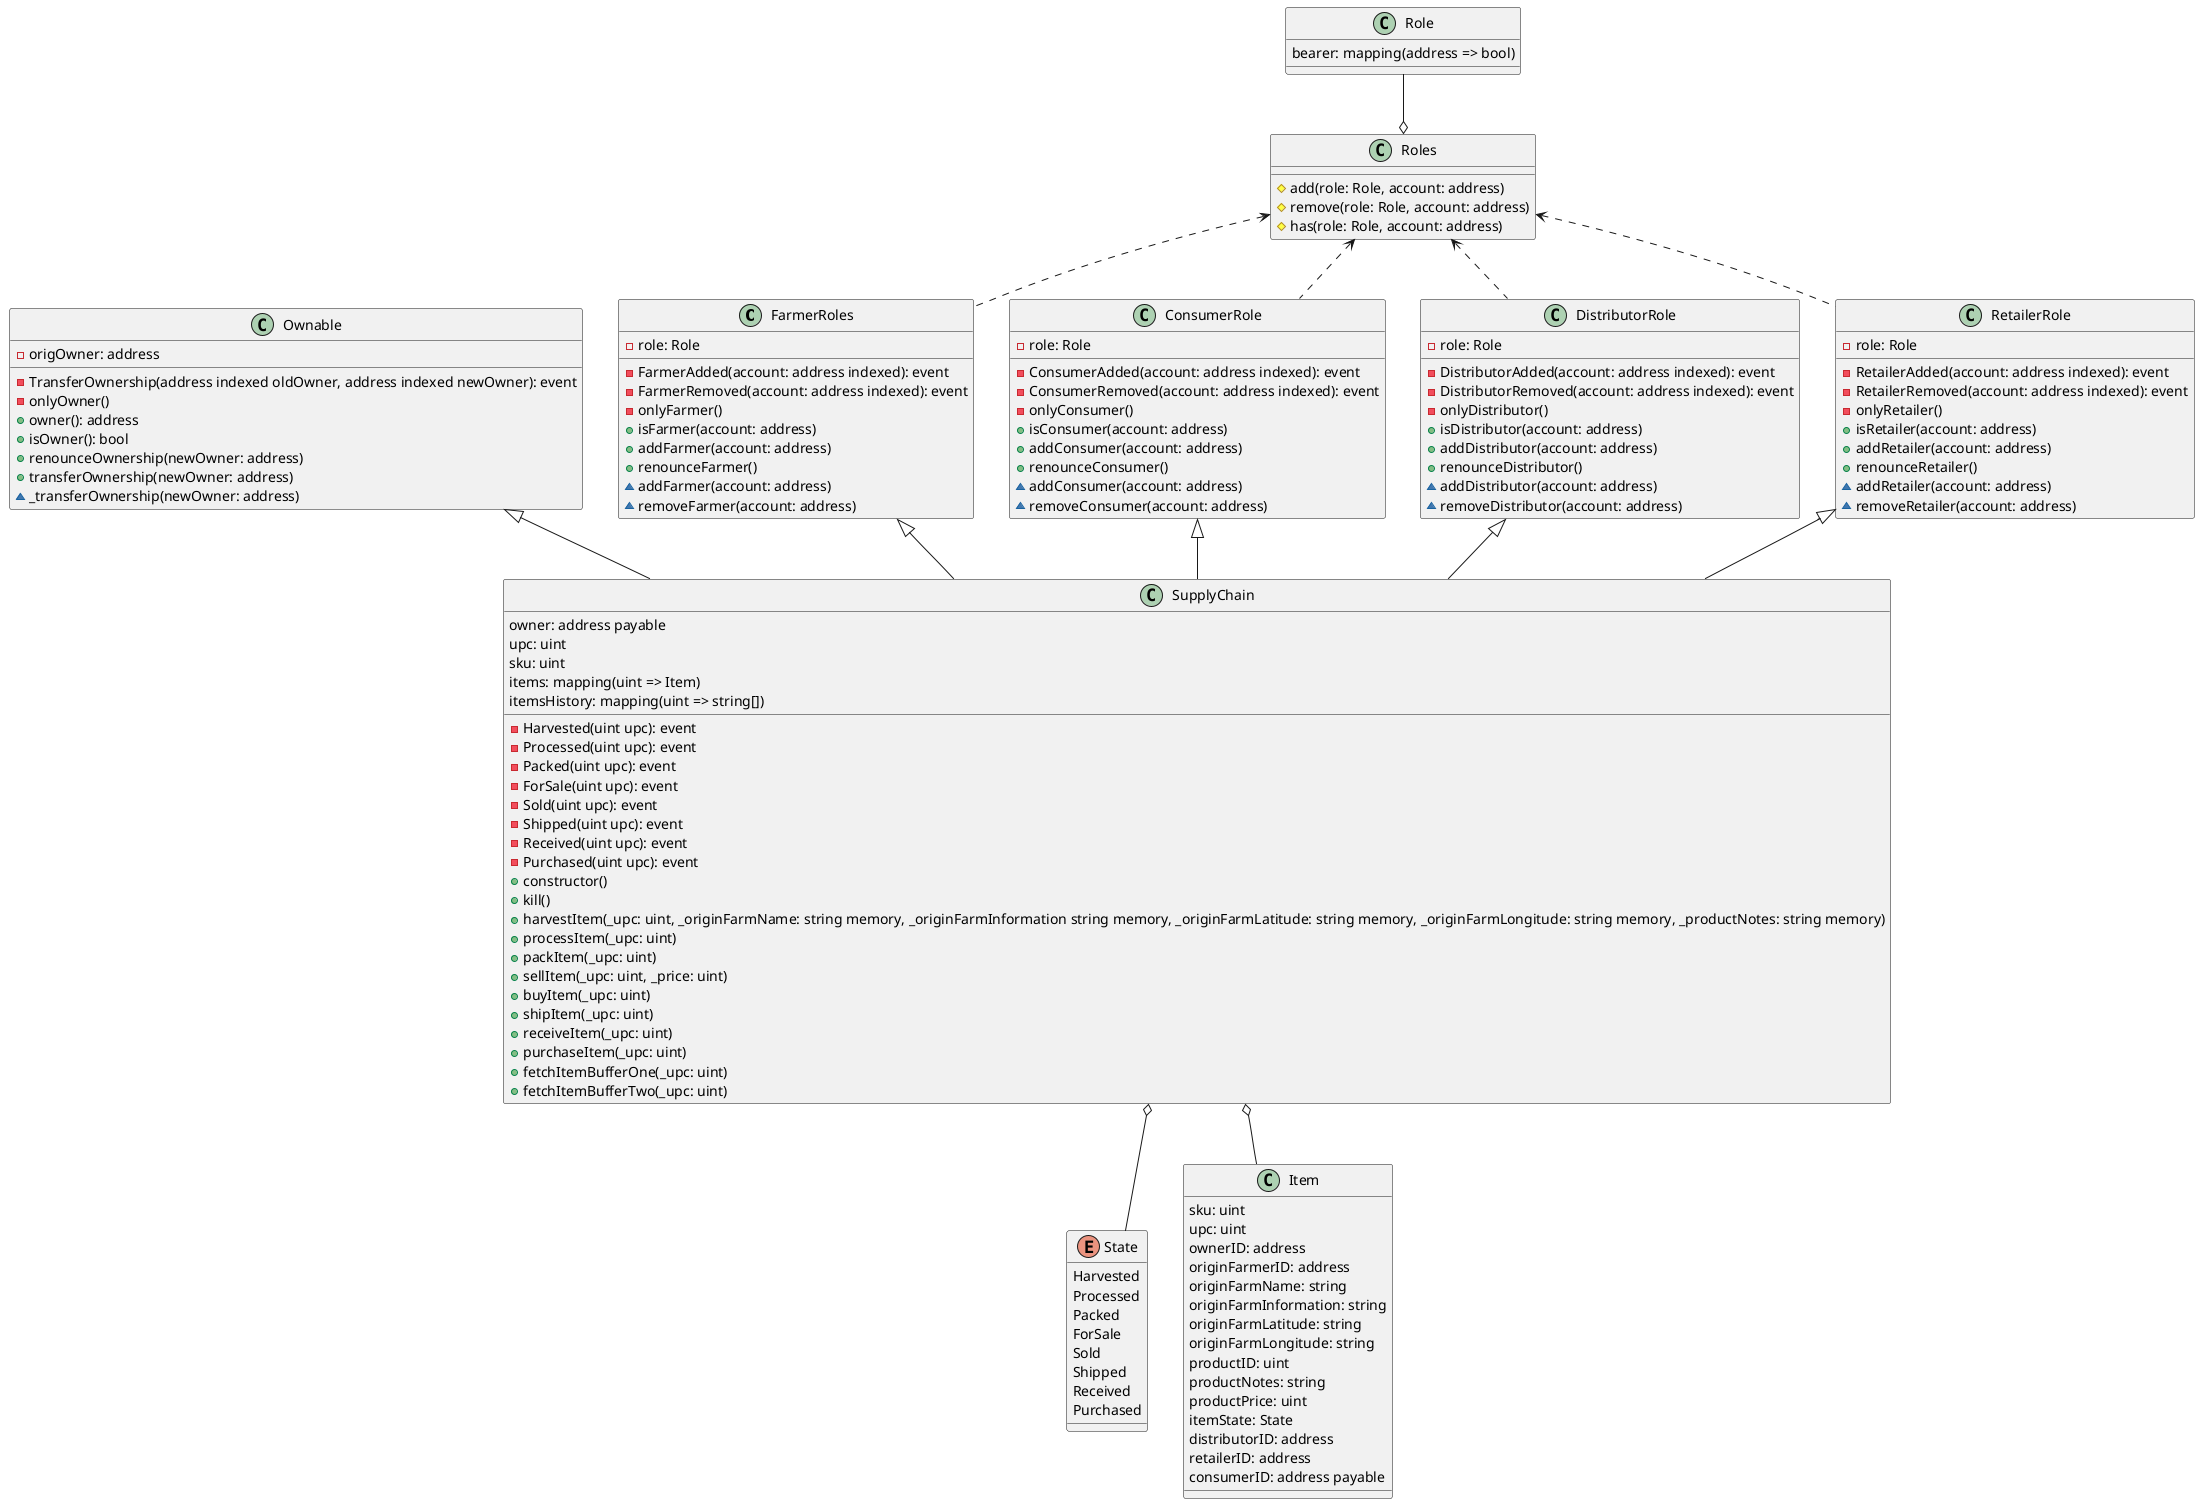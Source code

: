 @startuml

class FarmerRoles {
    - role: Role
    - FarmerAdded(account: address indexed): event
    - FarmerRemoved(account: address indexed): event
    - onlyFarmer()
    + isFarmer(account: address)
    + addFarmer(account: address)
    + renounceFarmer()
    ~ addFarmer(account: address)
    ~ removeFarmer(account: address)
}
class Ownable {
    - origOwner: address
    - TransferOwnership(address indexed oldOwner, address indexed newOwner): event
    - onlyOwner()
    + owner(): address
    + isOwner(): bool
    + renounceOwnership(newOwner: address)
    + transferOwnership(newOwner: address)
    ~ _transferOwnership(newOwner: address)
}
class ConsumerRole {
    - role: Role
    - ConsumerAdded(account: address indexed): event
    - ConsumerRemoved(account: address indexed): event
    - onlyConsumer()
    + isConsumer(account: address)
    + addConsumer(account: address)
    + renounceConsumer()
    ~ addConsumer(account: address)
    ~ removeConsumer(account: address)
}
class DistributorRole {
    - role: Role
    - DistributorAdded(account: address indexed): event
    - DistributorRemoved(account: address indexed): event
    - onlyDistributor()
    + isDistributor(account: address)
    + addDistributor(account: address)
    + renounceDistributor()
    ~ addDistributor(account: address)
    ~ removeDistributor(account: address)
}
class RetailerRole {
    - role: Role
    - RetailerAdded(account: address indexed): event
    - RetailerRemoved(account: address indexed): event
    - onlyRetailer()
    + isRetailer(account: address)
    + addRetailer(account: address)
    + renounceRetailer()
    ~ addRetailer(account: address)
    ~ removeRetailer(account: address)
}
class Roles {
    # add(role: Role, account: address)
    # remove(role: Role, account: address)
    # has(role: Role, account: address)
}
class SupplyChain {
    owner: address payable
    upc: uint
    sku: uint
    {field} items: mapping(uint => Item)
    {field} itemsHistory: mapping(uint => string[])
    - Harvested(uint upc): event
    - Processed(uint upc): event
    - Packed(uint upc): event
    - ForSale(uint upc): event
    - Sold(uint upc): event
    - Shipped(uint upc): event
    - Received(uint upc): event
    - Purchased(uint upc): event
    + constructor()
    + kill()
    + harvestItem(_upc: uint, _originFarmName: string memory, _originFarmInformation string memory, _originFarmLatitude: string memory, _originFarmLongitude: string memory, _productNotes: string memory)
    + processItem(_upc: uint)
    + packItem(_upc: uint)
    + sellItem(_upc: uint, _price: uint)
    + buyItem(_upc: uint)
    + shipItem(_upc: uint)
    + receiveItem(_upc: uint)
    + purchaseItem(_upc: uint)
    + fetchItemBufferOne(_upc: uint)
    + fetchItemBufferTwo(_upc: uint)

}
class Role {
   {field} bearer: mapping(address => bool)    
}

enum State {
    Harvested
    Processed
    Packed
    ForSale
    Sold
    Shipped
    Received
    Purchased
}

class Item {
    sku: uint
    upc: uint
    ownerID: address
    originFarmerID: address
    originFarmName: string
    originFarmInformation: string
    originFarmLatitude: string
    originFarmLongitude: string
    productID: uint
    productNotes: string
    productPrice: uint
    itemState: State
    distributorID: address
    retailerID: address
    consumerID: address payable
}

Role --o Roles
Roles <.. FarmerRoles
Roles <.. ConsumerRole
Roles <.. DistributorRole
Roles <.. RetailerRole
FarmerRoles <|-- SupplyChain
ConsumerRole <|-- SupplyChain
DistributorRole <|-- SupplyChain
RetailerRole <|-- SupplyChain
Ownable <|-- SupplyChain
SupplyChain o-- Item
SupplyChain o-- State


@enduml